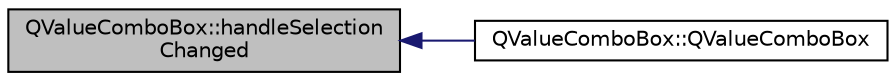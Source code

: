 digraph "QValueComboBox::handleSelectionChanged"
{
  edge [fontname="Helvetica",fontsize="10",labelfontname="Helvetica",labelfontsize="10"];
  node [fontname="Helvetica",fontsize="10",shape=record];
  rankdir="LR";
  Node5 [label="QValueComboBox::handleSelection\lChanged",height=0.2,width=0.4,color="black", fillcolor="grey75", style="filled", fontcolor="black"];
  Node5 -> Node6 [dir="back",color="midnightblue",fontsize="10",style="solid",fontname="Helvetica"];
  Node6 [label="QValueComboBox::QValueComboBox",height=0.2,width=0.4,color="black", fillcolor="white", style="filled",URL="$d3/d08/class_q_value_combo_box.html#a7b0b30b9a341440940825a1655dc36dc"];
}
